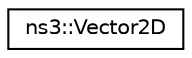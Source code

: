 digraph "Graphical Class Hierarchy"
{
 // LATEX_PDF_SIZE
  edge [fontname="Helvetica",fontsize="10",labelfontname="Helvetica",labelfontsize="10"];
  node [fontname="Helvetica",fontsize="10",shape=record];
  rankdir="LR";
  Node0 [label="ns3::Vector2D",height=0.2,width=0.4,color="black", fillcolor="white", style="filled",URL="$classns3_1_1_vector2_d.html",tooltip="a 2d vector"];
}
